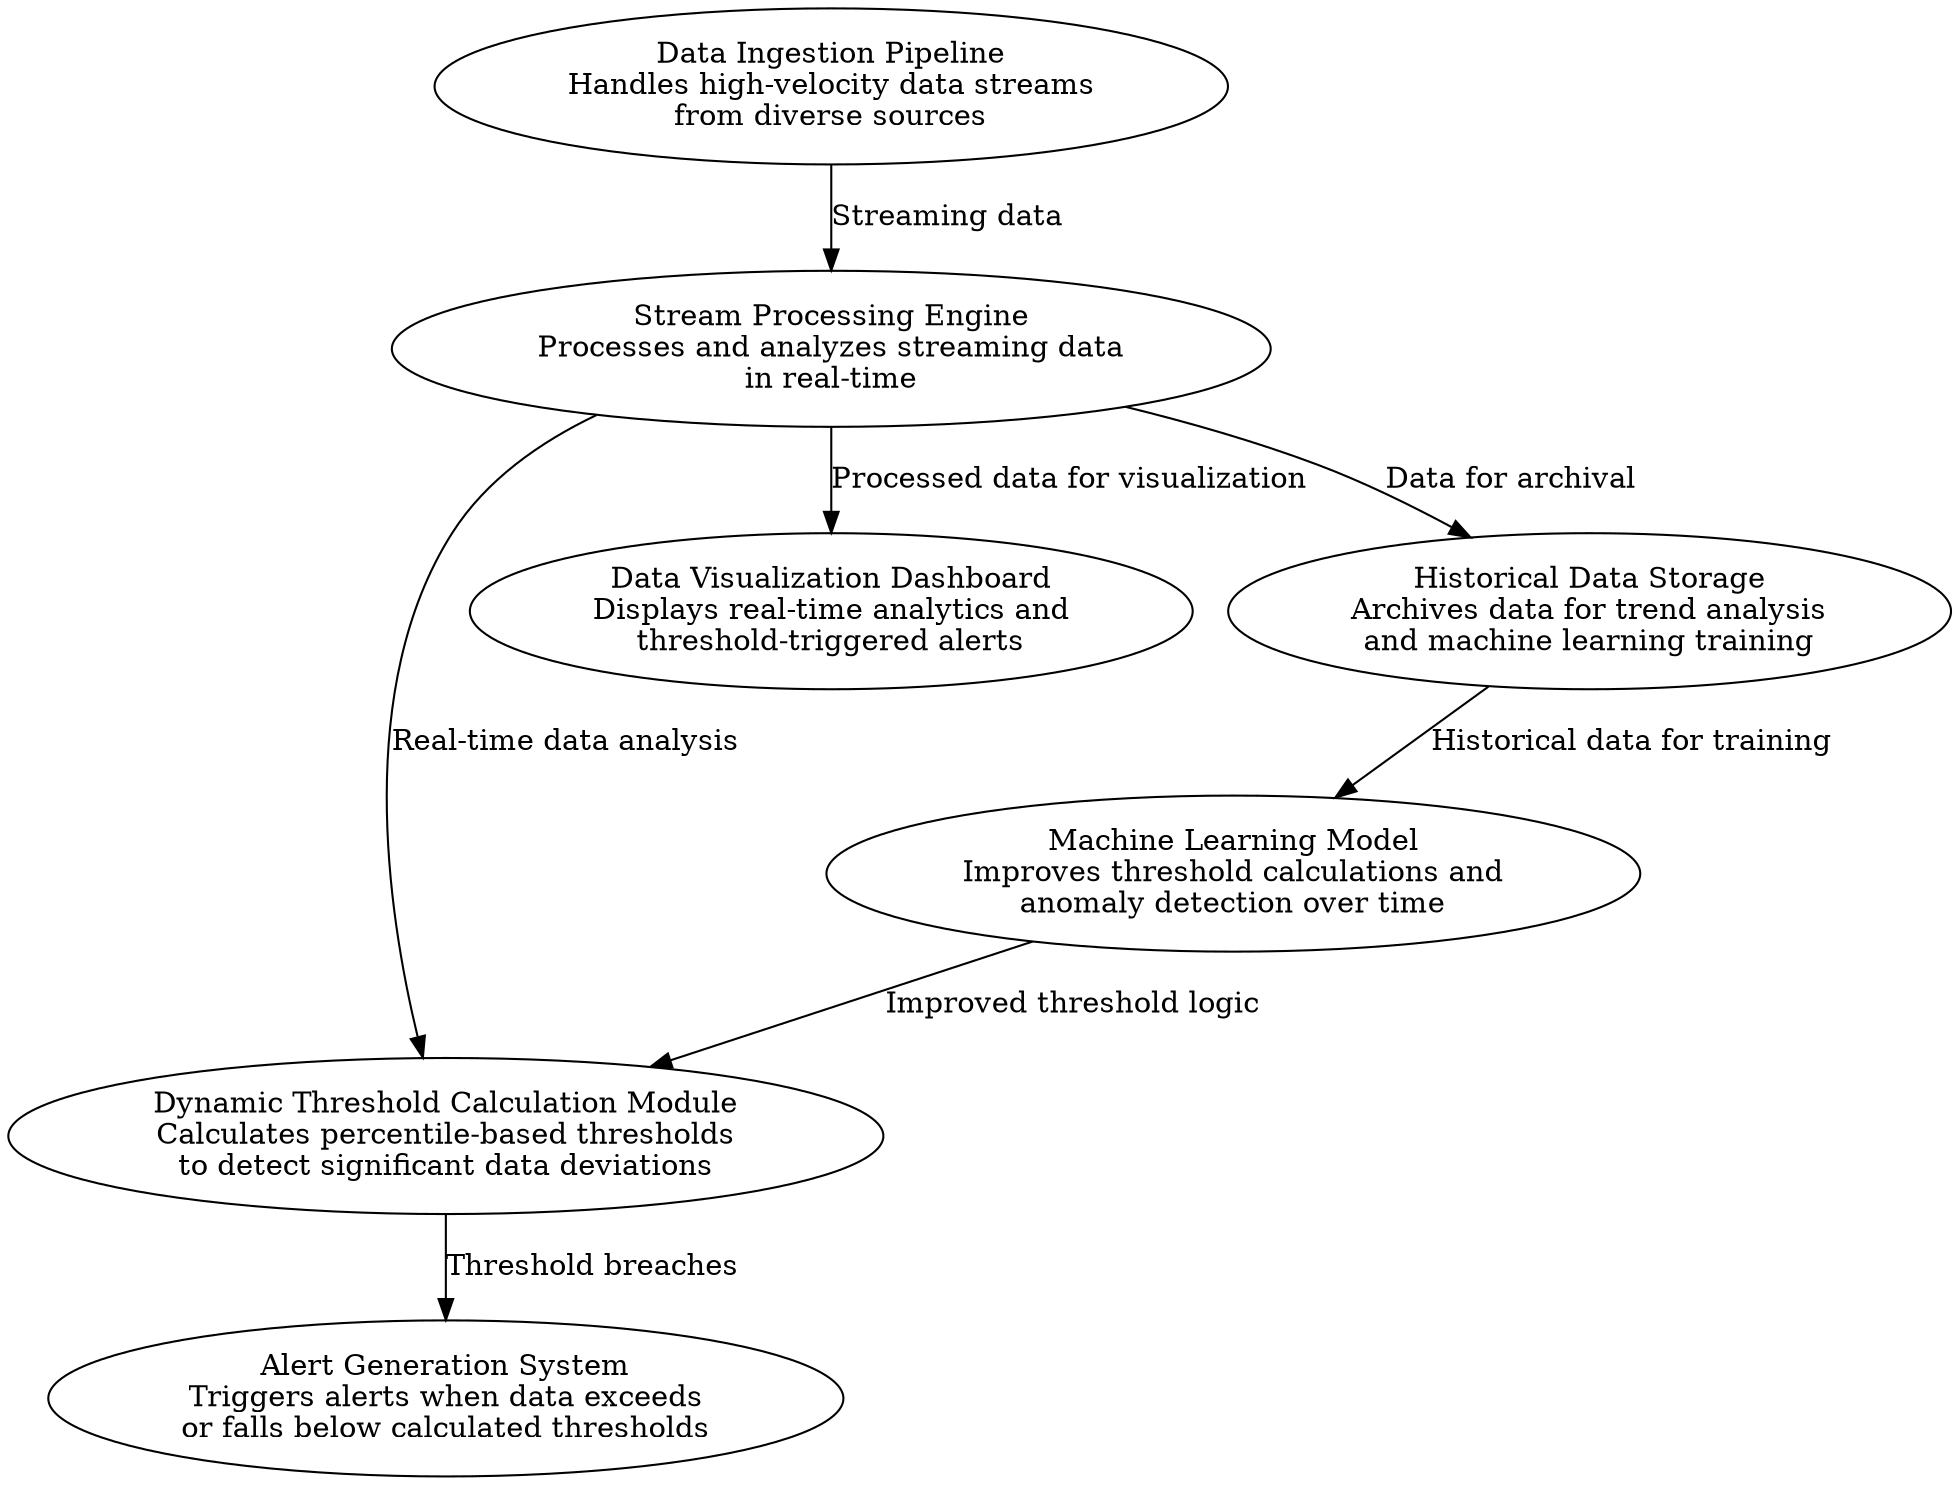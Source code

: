 digraph RealTimeStreamingDataAnalytics {

    DataIngestionPipeline [label="Data Ingestion Pipeline\nHandles high-velocity data streams\nfrom diverse sources"];
    StreamProcessingEngine [label="Stream Processing Engine\nProcesses and analyzes streaming data\nin real-time"];
    DynamicThresholdCalculation [label="Dynamic Threshold Calculation Module\nCalculates percentile-based thresholds\nto detect significant data deviations"];
    AlertGenerationSystem [label="Alert Generation System\nTriggers alerts when data exceeds\nor falls below calculated thresholds"];
    DataVisualizationDashboard [label="Data Visualization Dashboard\nDisplays real-time analytics and\nthreshold-triggered alerts"];
    HistoricalDataStorage [label="Historical Data Storage\nArchives data for trend analysis\nand machine learning training"];
    MachineLearningModel [label="Machine Learning Model\nImproves threshold calculations and\nanomaly detection over time"];


    DataIngestionPipeline -> StreamProcessingEngine [label="Streaming data"];
    StreamProcessingEngine -> DynamicThresholdCalculation [label="Real-time data analysis"];
    DynamicThresholdCalculation -> AlertGenerationSystem [label="Threshold breaches"];
    StreamProcessingEngine -> DataVisualizationDashboard [label="Processed data for visualization"];
    StreamProcessingEngine -> HistoricalDataStorage [label="Data for archival"];
    HistoricalDataStorage -> MachineLearningModel [label="Historical data for training"];
    MachineLearningModel -> DynamicThresholdCalculation [label="Improved threshold logic"];

    // Styling
    edge [color=blue];
    node [style=filled, color=lightgrey];
}

